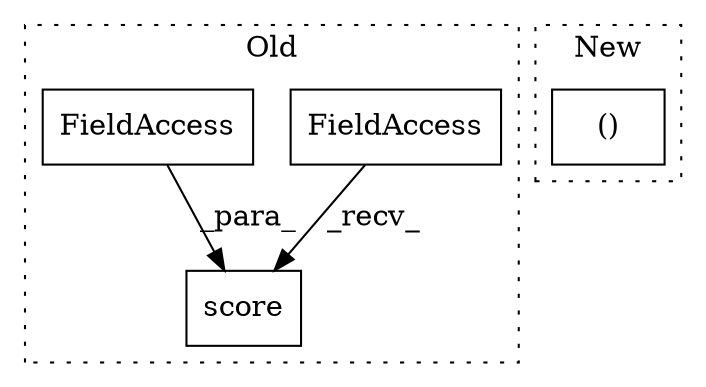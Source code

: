 digraph G {
subgraph cluster0 {
1 [label="score" a="32" s="3896,3936" l="6,1" shape="box"];
3 [label="FieldAccess" a="22" s="3885" l="10" shape="box"];
4 [label="FieldAccess" a="22" s="3919" l="17" shape="box"];
label = "Old";
style="dotted";
}
subgraph cluster1 {
2 [label="()" a="106" s="3678" l="86" shape="box"];
label = "New";
style="dotted";
}
3 -> 1 [label="_recv_"];
4 -> 1 [label="_para_"];
}